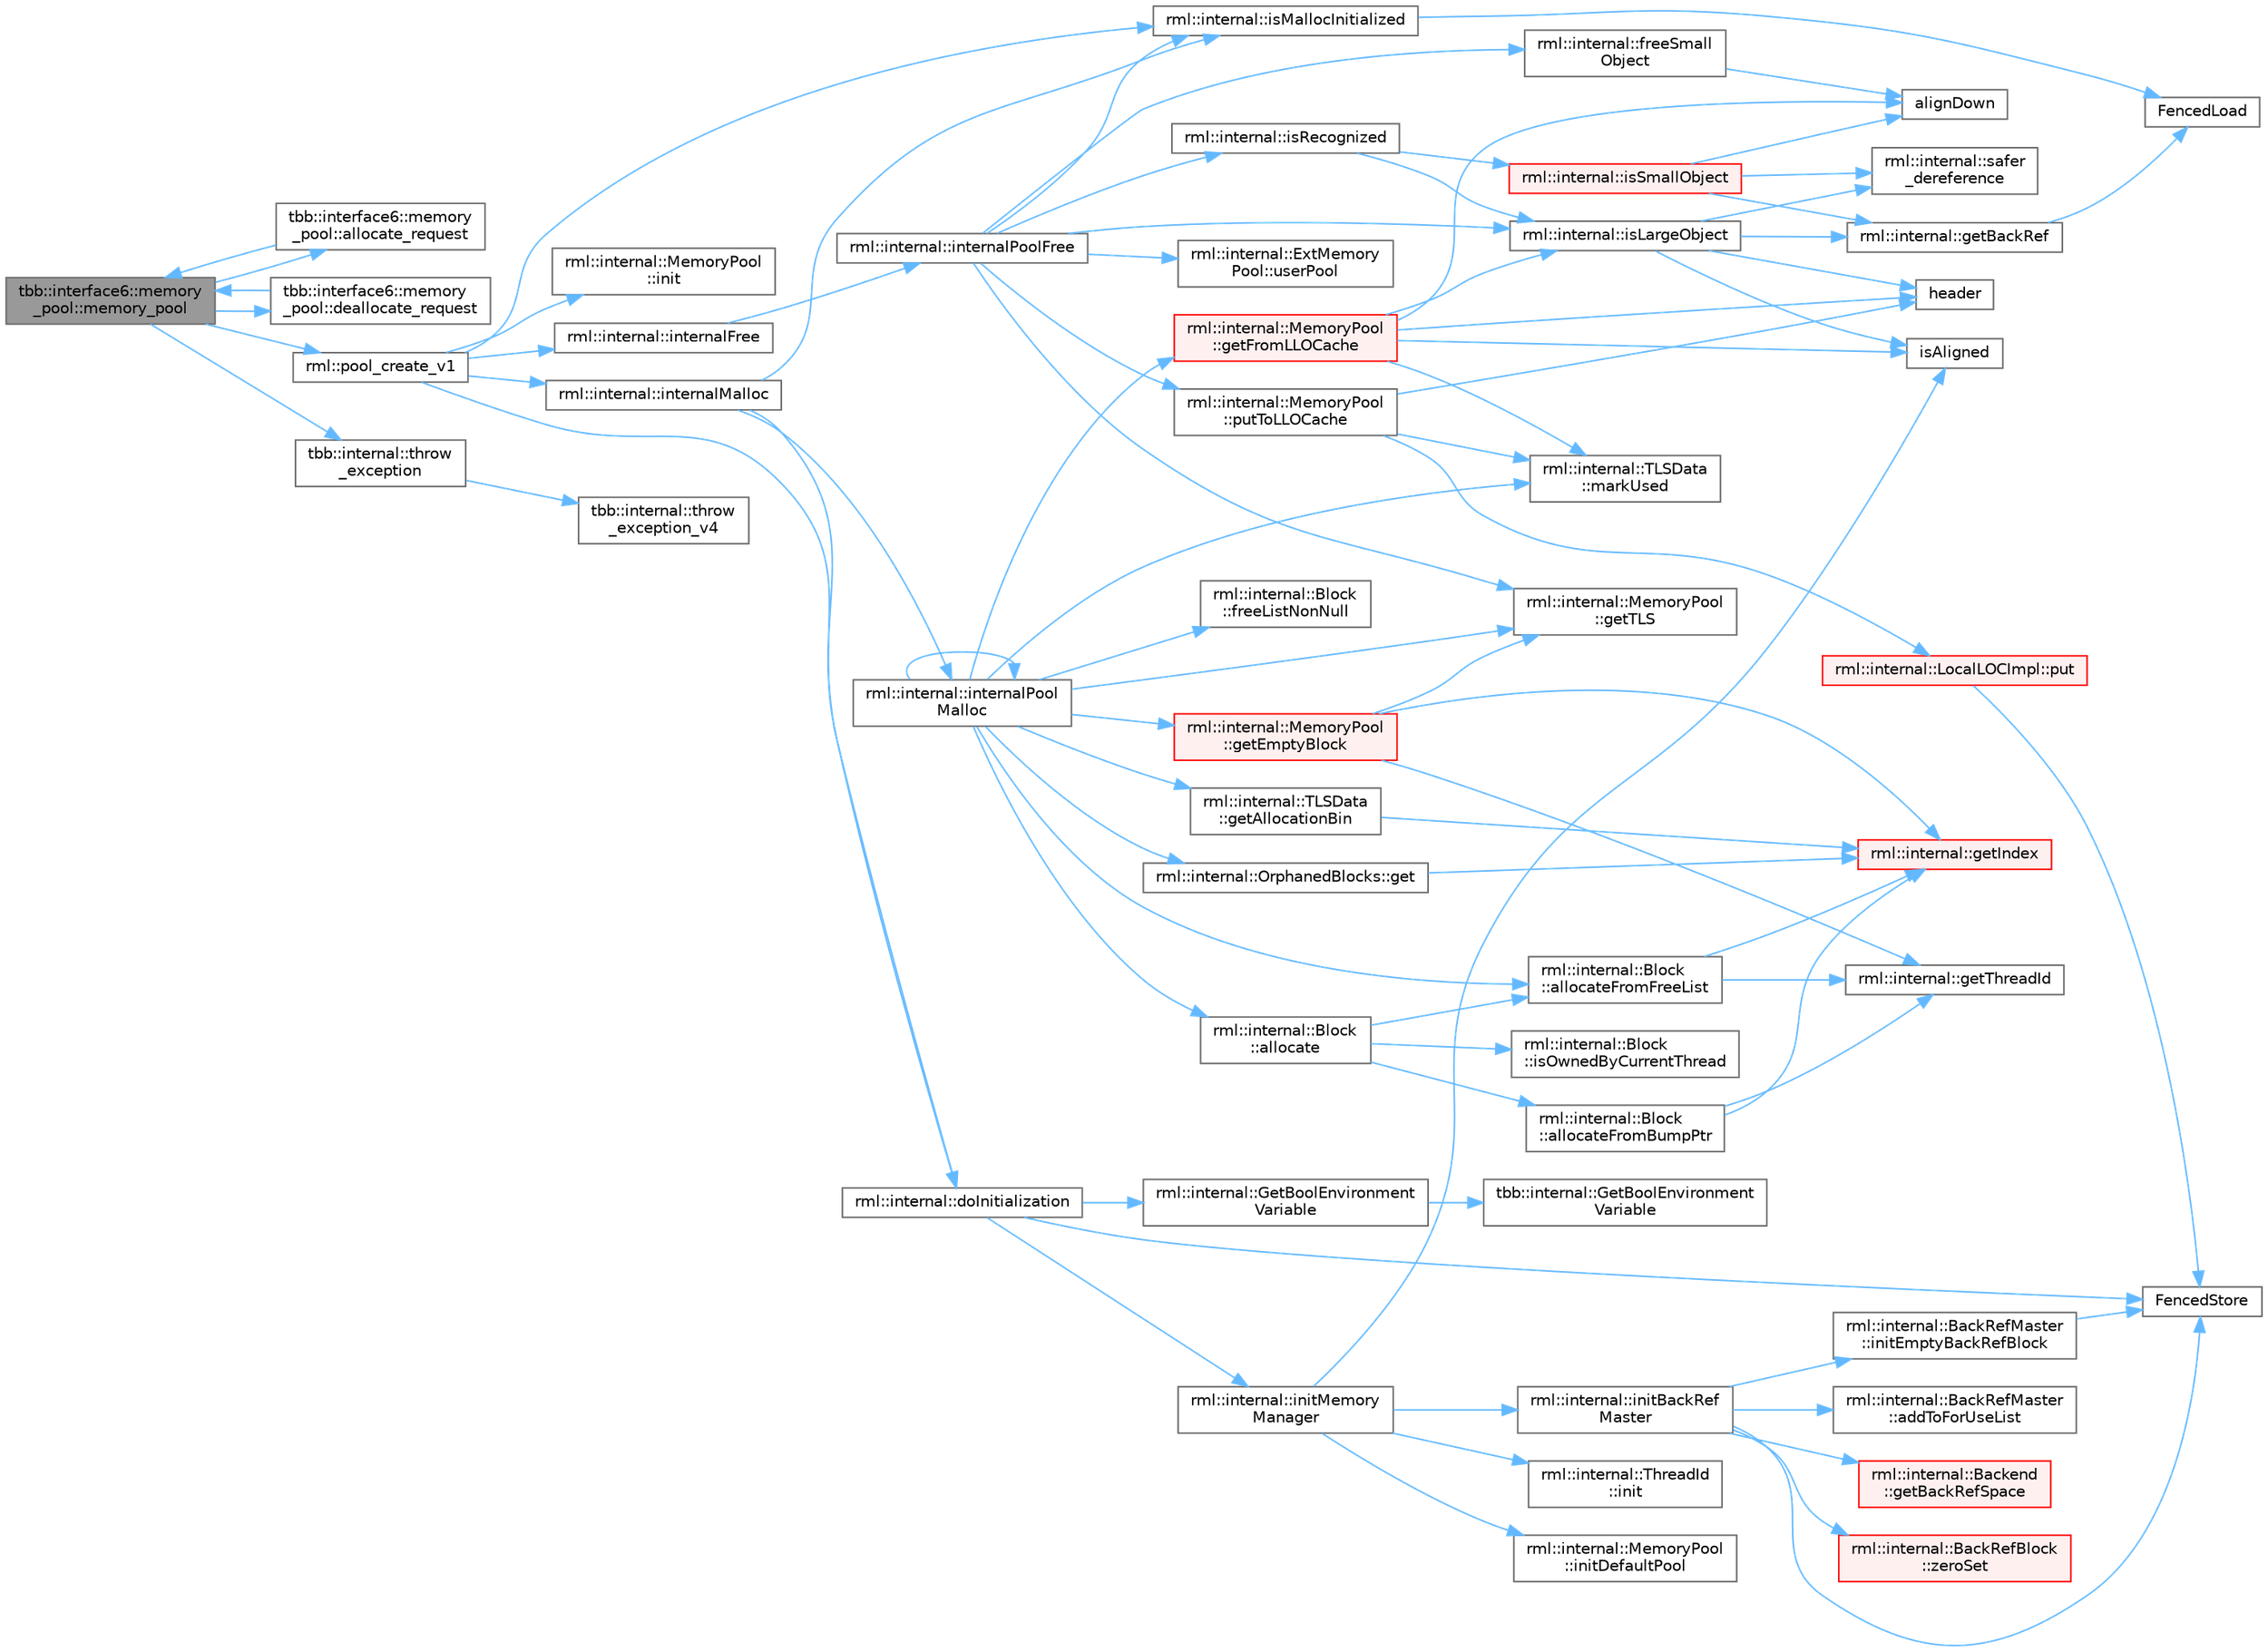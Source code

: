 digraph "tbb::interface6::memory_pool::memory_pool"
{
 // LATEX_PDF_SIZE
  bgcolor="transparent";
  edge [fontname=Helvetica,fontsize=10,labelfontname=Helvetica,labelfontsize=10];
  node [fontname=Helvetica,fontsize=10,shape=box,height=0.2,width=0.4];
  rankdir="LR";
  Node1 [id="Node000001",label="tbb::interface6::memory\l_pool::memory_pool",height=0.2,width=0.4,color="gray40", fillcolor="grey60", style="filled", fontcolor="black",tooltip="construct pool with underlying allocator"];
  Node1 -> Node2 [id="edge1_Node000001_Node000002",color="steelblue1",style="solid",tooltip=" "];
  Node2 [id="Node000002",label="tbb::interface6::memory\l_pool::allocate_request",height=0.2,width=0.4,color="grey40", fillcolor="white", style="filled",URL="$classtbb_1_1interface6_1_1memory__pool.html#af48a9c9ff00ad491319148b12b56f97f",tooltip=" "];
  Node2 -> Node1 [id="edge2_Node000002_Node000001",color="steelblue1",style="solid",tooltip=" "];
  Node1 -> Node3 [id="edge3_Node000001_Node000003",color="steelblue1",style="solid",tooltip=" "];
  Node3 [id="Node000003",label="tbb::interface6::memory\l_pool::deallocate_request",height=0.2,width=0.4,color="grey40", fillcolor="white", style="filled",URL="$classtbb_1_1interface6_1_1memory__pool.html#a9c6d98dbe71fe129fbc444edd899c0ee",tooltip=" "];
  Node3 -> Node1 [id="edge4_Node000003_Node000001",color="steelblue1",style="solid",tooltip=" "];
  Node1 -> Node4 [id="edge5_Node000001_Node000004",color="steelblue1",style="solid",tooltip=" "];
  Node4 [id="Node000004",label="rml::pool_create_v1",height=0.2,width=0.4,color="grey40", fillcolor="white", style="filled",URL="$namespacerml.html#a5c43cf02ddb1bdd7e9f5a806a2aef010",tooltip=" "];
  Node4 -> Node5 [id="edge6_Node000004_Node000005",color="steelblue1",style="solid",tooltip=" "];
  Node5 [id="Node000005",label="rml::internal::doInitialization",height=0.2,width=0.4,color="grey40", fillcolor="white", style="filled",URL="$namespacerml_1_1internal.html#aad59cc02d849210b00c8587544e44e20",tooltip="Ensures that initMemoryManager() is called once and only once."];
  Node5 -> Node6 [id="edge7_Node000005_Node000006",color="steelblue1",style="solid",tooltip=" "];
  Node6 [id="Node000006",label="FencedStore",height=0.2,width=0.4,color="grey40", fillcolor="white", style="filled",URL="$_synchronize_8h.html#a19886ee3899c0a2435ea9840116ea325",tooltip=" "];
  Node5 -> Node7 [id="edge8_Node000005_Node000007",color="steelblue1",style="solid",tooltip=" "];
  Node7 [id="Node000007",label="rml::internal::GetBoolEnvironment\lVariable",height=0.2,width=0.4,color="grey40", fillcolor="white", style="filled",URL="$namespacerml_1_1internal.html#acbf202195ce55902f2237ab9e8de3be5",tooltip=" "];
  Node7 -> Node8 [id="edge9_Node000007_Node000008",color="steelblue1",style="solid",tooltip=" "];
  Node8 [id="Node000008",label="tbb::internal::GetBoolEnvironment\lVariable",height=0.2,width=0.4,color="grey40", fillcolor="white", style="filled",URL="$namespacetbb_1_1internal.html#a97d6c00654cc85d4c072f1a082c8c28a",tooltip=" "];
  Node5 -> Node9 [id="edge10_Node000005_Node000009",color="steelblue1",style="solid",tooltip=" "];
  Node9 [id="Node000009",label="rml::internal::initMemory\lManager",height=0.2,width=0.4,color="grey40", fillcolor="white", style="filled",URL="$namespacerml_1_1internal.html#ab24be00d5e9e602105742c4b1c7903a4",tooltip=" "];
  Node9 -> Node10 [id="edge11_Node000009_Node000010",color="steelblue1",style="solid",tooltip=" "];
  Node10 [id="Node000010",label="rml::internal::ThreadId\l::init",height=0.2,width=0.4,color="grey40", fillcolor="white", style="filled",URL="$classrml_1_1internal_1_1_thread_id.html#a58d4cb2156367a2fc468f6daf5cbded2",tooltip=" "];
  Node9 -> Node11 [id="edge12_Node000009_Node000011",color="steelblue1",style="solid",tooltip=" "];
  Node11 [id="Node000011",label="rml::internal::initBackRef\lMaster",height=0.2,width=0.4,color="grey40", fillcolor="white", style="filled",URL="$namespacerml_1_1internal.html#a35c262cb0badff1e3b2a9df6357a344a",tooltip=" "];
  Node11 -> Node12 [id="edge13_Node000011_Node000012",color="steelblue1",style="solid",tooltip=" "];
  Node12 [id="Node000012",label="rml::internal::BackRefMaster\l::addToForUseList",height=0.2,width=0.4,color="grey40", fillcolor="white", style="filled",URL="$structrml_1_1internal_1_1_back_ref_master.html#a37ff8568740208b7e96498e34b02cfb0",tooltip=" "];
  Node11 -> Node6 [id="edge14_Node000011_Node000006",color="steelblue1",style="solid",tooltip=" "];
  Node11 -> Node13 [id="edge15_Node000011_Node000013",color="steelblue1",style="solid",tooltip=" "];
  Node13 [id="Node000013",label="rml::internal::Backend\l::getBackRefSpace",height=0.2,width=0.4,color="red", fillcolor="#FFF0F0", style="filled",URL="$classrml_1_1internal_1_1_backend.html#af43a5f0fc5038a3e60d58602b696af87",tooltip=" "];
  Node11 -> Node58 [id="edge16_Node000011_Node000058",color="steelblue1",style="solid",tooltip=" "];
  Node58 [id="Node000058",label="rml::internal::BackRefMaster\l::initEmptyBackRefBlock",height=0.2,width=0.4,color="grey40", fillcolor="white", style="filled",URL="$structrml_1_1internal_1_1_back_ref_master.html#a95aa7e0acc7e9849781dc1d4a73acd5c",tooltip=" "];
  Node58 -> Node6 [id="edge17_Node000058_Node000006",color="steelblue1",style="solid",tooltip=" "];
  Node11 -> Node59 [id="edge18_Node000011_Node000059",color="steelblue1",style="solid",tooltip=" "];
  Node59 [id="Node000059",label="rml::internal::BackRefBlock\l::zeroSet",height=0.2,width=0.4,color="red", fillcolor="#FFF0F0", style="filled",URL="$structrml_1_1internal_1_1_back_ref_block.html#a5ead9463c799a7dd21ce45a45df08972",tooltip=" "];
  Node9 -> Node61 [id="edge19_Node000009_Node000061",color="steelblue1",style="solid",tooltip=" "];
  Node61 [id="Node000061",label="rml::internal::MemoryPool\l::initDefaultPool",height=0.2,width=0.4,color="grey40", fillcolor="white", style="filled",URL="$classrml_1_1internal_1_1_memory_pool.html#add7381e97285946d931d763e07dee7e5",tooltip=" "];
  Node9 -> Node31 [id="edge20_Node000009_Node000031",color="steelblue1",style="solid",tooltip=" "];
  Node31 [id="Node000031",label="isAligned",height=0.2,width=0.4,color="grey40", fillcolor="white", style="filled",URL="$_customize_8h.html#a717f2c2c0501922cd654a5ebf49b287e",tooltip=" "];
  Node4 -> Node62 [id="edge21_Node000004_Node000062",color="steelblue1",style="solid",tooltip=" "];
  Node62 [id="Node000062",label="rml::internal::MemoryPool\l::init",height=0.2,width=0.4,color="grey40", fillcolor="white", style="filled",URL="$classrml_1_1internal_1_1_memory_pool.html#a7b9f97bc41fa9c3d5fb6d3e7bbe4180d",tooltip=" "];
  Node4 -> Node63 [id="edge22_Node000004_Node000063",color="steelblue1",style="solid",tooltip=" "];
  Node63 [id="Node000063",label="rml::internal::internalFree",height=0.2,width=0.4,color="grey40", fillcolor="white", style="filled",URL="$namespacerml_1_1internal.html#a91eeaa067e3fdf5618b5a65b8b368231",tooltip=" "];
  Node63 -> Node64 [id="edge23_Node000063_Node000064",color="steelblue1",style="solid",tooltip=" "];
  Node64 [id="Node000064",label="rml::internal::internalPoolFree",height=0.2,width=0.4,color="grey40", fillcolor="white", style="filled",URL="$namespacerml_1_1internal.html#a8bff2023b8463f38317c75980f21e0db",tooltip=" "];
  Node64 -> Node65 [id="edge24_Node000064_Node000065",color="steelblue1",style="solid",tooltip=" "];
  Node65 [id="Node000065",label="rml::internal::freeSmall\lObject",height=0.2,width=0.4,color="grey40", fillcolor="white", style="filled",URL="$namespacerml_1_1internal.html#adeac248637575859a6e8f733ba15060e",tooltip=" "];
  Node65 -> Node24 [id="edge25_Node000065_Node000024",color="steelblue1",style="solid",tooltip=" "];
  Node24 [id="Node000024",label="alignDown",height=0.2,width=0.4,color="grey40", fillcolor="white", style="filled",URL="$shared__utils_8h.html#ab3918cd2395835f90b78b96d4e1e2390",tooltip=" "];
  Node64 -> Node66 [id="edge26_Node000064_Node000066",color="steelblue1",style="solid",tooltip=" "];
  Node66 [id="Node000066",label="rml::internal::MemoryPool\l::getTLS",height=0.2,width=0.4,color="grey40", fillcolor="white", style="filled",URL="$classrml_1_1internal_1_1_memory_pool.html#acdf684e1b29c9d00886d97b909798488",tooltip=" "];
  Node64 -> Node67 [id="edge27_Node000064_Node000067",color="steelblue1",style="solid",tooltip=" "];
  Node67 [id="Node000067",label="rml::internal::isLargeObject",height=0.2,width=0.4,color="grey40", fillcolor="white", style="filled",URL="$namespacerml_1_1internal.html#a730f387568a0a522e003dca4246eb393",tooltip=" "];
  Node67 -> Node68 [id="edge28_Node000067_Node000068",color="steelblue1",style="solid",tooltip=" "];
  Node68 [id="Node000068",label="rml::internal::getBackRef",height=0.2,width=0.4,color="grey40", fillcolor="white", style="filled",URL="$namespacerml_1_1internal.html#a674d3a46d675ee1887142a9118f48927",tooltip=" "];
  Node68 -> Node20 [id="edge29_Node000068_Node000020",color="steelblue1",style="solid",tooltip=" "];
  Node20 [id="Node000020",label="FencedLoad",height=0.2,width=0.4,color="grey40", fillcolor="white", style="filled",URL="$_synchronize_8h.html#a0792980ea26344eaf2fc0a4112b5d848",tooltip=" "];
  Node67 -> Node69 [id="edge30_Node000067_Node000069",color="steelblue1",style="solid",tooltip=" "];
  Node69 [id="Node000069",label="header",height=0.2,width=0.4,color="grey40", fillcolor="white", style="filled",URL="$cblat1_8f.html#a410931b600854e6dd3e253731606117e",tooltip=" "];
  Node67 -> Node31 [id="edge31_Node000067_Node000031",color="steelblue1",style="solid",tooltip=" "];
  Node67 -> Node70 [id="edge32_Node000067_Node000070",color="steelblue1",style="solid",tooltip=" "];
  Node70 [id="Node000070",label="rml::internal::safer\l_dereference",height=0.2,width=0.4,color="grey40", fillcolor="white", style="filled",URL="$namespacerml_1_1internal.html#ad1ffc431b9c2d1e7109a72599d761792",tooltip=" "];
  Node64 -> Node71 [id="edge33_Node000064_Node000071",color="steelblue1",style="solid",tooltip=" "];
  Node71 [id="Node000071",label="rml::internal::isMallocInitialized",height=0.2,width=0.4,color="grey40", fillcolor="white", style="filled",URL="$namespacerml_1_1internal.html#a61c4d632ea815cbeea8ed0ee72e06ac7",tooltip=" "];
  Node71 -> Node20 [id="edge34_Node000071_Node000020",color="steelblue1",style="solid",tooltip=" "];
  Node64 -> Node72 [id="edge35_Node000064_Node000072",color="steelblue1",style="solid",tooltip=" "];
  Node72 [id="Node000072",label="rml::internal::isRecognized",height=0.2,width=0.4,color="grey40", fillcolor="white", style="filled",URL="$namespacerml_1_1internal.html#abe52e5f71a9571929c11e06738d0864f",tooltip=" "];
  Node72 -> Node67 [id="edge36_Node000072_Node000067",color="steelblue1",style="solid",tooltip=" "];
  Node72 -> Node73 [id="edge37_Node000072_Node000073",color="steelblue1",style="solid",tooltip=" "];
  Node73 [id="Node000073",label="rml::internal::isSmallObject",height=0.2,width=0.4,color="red", fillcolor="#FFF0F0", style="filled",URL="$namespacerml_1_1internal.html#a44371ad68e0e7931776e8e128764ae79",tooltip=" "];
  Node73 -> Node24 [id="edge38_Node000073_Node000024",color="steelblue1",style="solid",tooltip=" "];
  Node73 -> Node68 [id="edge39_Node000073_Node000068",color="steelblue1",style="solid",tooltip=" "];
  Node73 -> Node70 [id="edge40_Node000073_Node000070",color="steelblue1",style="solid",tooltip=" "];
  Node64 -> Node80 [id="edge41_Node000064_Node000080",color="steelblue1",style="solid",tooltip=" "];
  Node80 [id="Node000080",label="rml::internal::MemoryPool\l::putToLLOCache",height=0.2,width=0.4,color="grey40", fillcolor="white", style="filled",URL="$classrml_1_1internal_1_1_memory_pool.html#aedf33ac6b570a3847f86ad528de00149",tooltip=" "];
  Node80 -> Node69 [id="edge42_Node000080_Node000069",color="steelblue1",style="solid",tooltip=" "];
  Node80 -> Node81 [id="edge43_Node000080_Node000081",color="steelblue1",style="solid",tooltip=" "];
  Node81 [id="Node000081",label="rml::internal::TLSData\l::markUsed",height=0.2,width=0.4,color="grey40", fillcolor="white", style="filled",URL="$classrml_1_1internal_1_1_t_l_s_data.html#afabda6a63ddb1942d1d5a7a06f41e2ae",tooltip=" "];
  Node80 -> Node82 [id="edge44_Node000080_Node000082",color="steelblue1",style="solid",tooltip=" "];
  Node82 [id="Node000082",label="rml::internal::LocalLOCImpl::put",height=0.2,width=0.4,color="red", fillcolor="#FFF0F0", style="filled",URL="$classrml_1_1internal_1_1_local_l_o_c_impl.html#a40f0e9cea1a99d95d786f52e2dc8add9",tooltip=" "];
  Node82 -> Node6 [id="edge45_Node000082_Node000006",color="steelblue1",style="solid",tooltip=" "];
  Node64 -> Node85 [id="edge46_Node000064_Node000085",color="steelblue1",style="solid",tooltip=" "];
  Node85 [id="Node000085",label="rml::internal::ExtMemory\lPool::userPool",height=0.2,width=0.4,color="grey40", fillcolor="white", style="filled",URL="$structrml_1_1internal_1_1_ext_memory_pool.html#a6f02801fa5ba692cf62457c0a80079cc",tooltip=" "];
  Node4 -> Node86 [id="edge47_Node000004_Node000086",color="steelblue1",style="solid",tooltip=" "];
  Node86 [id="Node000086",label="rml::internal::internalMalloc",height=0.2,width=0.4,color="grey40", fillcolor="white", style="filled",URL="$namespacerml_1_1internal.html#a19b0fbc5aaa4b08cc412bb5777b01f89",tooltip=" "];
  Node86 -> Node5 [id="edge48_Node000086_Node000005",color="steelblue1",style="solid",tooltip=" "];
  Node86 -> Node87 [id="edge49_Node000086_Node000087",color="steelblue1",style="solid",tooltip=" "];
  Node87 [id="Node000087",label="rml::internal::internalPool\lMalloc",height=0.2,width=0.4,color="grey40", fillcolor="white", style="filled",URL="$namespacerml_1_1internal.html#a341c0310d4c1374c96acc18cd37eba26",tooltip=" "];
  Node87 -> Node88 [id="edge50_Node000087_Node000088",color="steelblue1",style="solid",tooltip=" "];
  Node88 [id="Node000088",label="rml::internal::Block\l::allocate",height=0.2,width=0.4,color="grey40", fillcolor="white", style="filled",URL="$classrml_1_1internal_1_1_block.html#ab304c726e184fcd2cad31e30306e07ab",tooltip=" "];
  Node88 -> Node89 [id="edge51_Node000088_Node000089",color="steelblue1",style="solid",tooltip=" "];
  Node89 [id="Node000089",label="rml::internal::Block\l::allocateFromBumpPtr",height=0.2,width=0.4,color="grey40", fillcolor="white", style="filled",URL="$classrml_1_1internal_1_1_block.html#a15badeb7c104a8f860a7375ed648a43e",tooltip=" "];
  Node89 -> Node90 [id="edge52_Node000089_Node000090",color="steelblue1",style="solid",tooltip=" "];
  Node90 [id="Node000090",label="rml::internal::getIndex",height=0.2,width=0.4,color="red", fillcolor="#FFF0F0", style="filled",URL="$namespacerml_1_1internal.html#a70dcd761b867baccb7ffdb087e52e215",tooltip=" "];
  Node89 -> Node94 [id="edge53_Node000089_Node000094",color="steelblue1",style="solid",tooltip=" "];
  Node94 [id="Node000094",label="rml::internal::getThreadId",height=0.2,width=0.4,color="grey40", fillcolor="white", style="filled",URL="$namespacerml_1_1internal.html#a2877b2db91c23b8b7eb1d37891c40b2b",tooltip=" "];
  Node88 -> Node95 [id="edge54_Node000088_Node000095",color="steelblue1",style="solid",tooltip=" "];
  Node95 [id="Node000095",label="rml::internal::Block\l::allocateFromFreeList",height=0.2,width=0.4,color="grey40", fillcolor="white", style="filled",URL="$classrml_1_1internal_1_1_block.html#a49c5382153edd22b031869f0a822f9f2",tooltip=" "];
  Node95 -> Node90 [id="edge55_Node000095_Node000090",color="steelblue1",style="solid",tooltip=" "];
  Node95 -> Node94 [id="edge56_Node000095_Node000094",color="steelblue1",style="solid",tooltip=" "];
  Node88 -> Node96 [id="edge57_Node000088_Node000096",color="steelblue1",style="solid",tooltip=" "];
  Node96 [id="Node000096",label="rml::internal::Block\l::isOwnedByCurrentThread",height=0.2,width=0.4,color="grey40", fillcolor="white", style="filled",URL="$classrml_1_1internal_1_1_block.html#a764948ac32e7d5689a755e4af99308e2",tooltip=" "];
  Node87 -> Node95 [id="edge58_Node000087_Node000095",color="steelblue1",style="solid",tooltip=" "];
  Node87 -> Node97 [id="edge59_Node000087_Node000097",color="steelblue1",style="solid",tooltip=" "];
  Node97 [id="Node000097",label="rml::internal::Block\l::freeListNonNull",height=0.2,width=0.4,color="grey40", fillcolor="white", style="filled",URL="$classrml_1_1internal_1_1_block.html#a624decb3bf1a4f7ab0b66e3ae0fb1324",tooltip=" "];
  Node87 -> Node98 [id="edge60_Node000087_Node000098",color="steelblue1",style="solid",tooltip=" "];
  Node98 [id="Node000098",label="rml::internal::OrphanedBlocks::get",height=0.2,width=0.4,color="grey40", fillcolor="white", style="filled",URL="$classrml_1_1internal_1_1_orphaned_blocks.html#a3ed9f9cf98cd6c788195e57408c5ed26",tooltip=" "];
  Node98 -> Node90 [id="edge61_Node000098_Node000090",color="steelblue1",style="solid",tooltip=" "];
  Node87 -> Node99 [id="edge62_Node000087_Node000099",color="steelblue1",style="solid",tooltip=" "];
  Node99 [id="Node000099",label="rml::internal::TLSData\l::getAllocationBin",height=0.2,width=0.4,color="grey40", fillcolor="white", style="filled",URL="$classrml_1_1internal_1_1_t_l_s_data.html#a26c607a6304c0fa325c6604cf7c767ea",tooltip=" "];
  Node99 -> Node90 [id="edge63_Node000099_Node000090",color="steelblue1",style="solid",tooltip=" "];
  Node87 -> Node100 [id="edge64_Node000087_Node000100",color="steelblue1",style="solid",tooltip=" "];
  Node100 [id="Node000100",label="rml::internal::MemoryPool\l::getEmptyBlock",height=0.2,width=0.4,color="red", fillcolor="#FFF0F0", style="filled",URL="$classrml_1_1internal_1_1_memory_pool.html#a16261e62d2c6418981ade9a7ea23d5d0",tooltip=" "];
  Node100 -> Node90 [id="edge65_Node000100_Node000090",color="steelblue1",style="solid",tooltip=" "];
  Node100 -> Node94 [id="edge66_Node000100_Node000094",color="steelblue1",style="solid",tooltip=" "];
  Node100 -> Node66 [id="edge67_Node000100_Node000066",color="steelblue1",style="solid",tooltip=" "];
  Node87 -> Node105 [id="edge68_Node000087_Node000105",color="steelblue1",style="solid",tooltip=" "];
  Node105 [id="Node000105",label="rml::internal::MemoryPool\l::getFromLLOCache",height=0.2,width=0.4,color="red", fillcolor="#FFF0F0", style="filled",URL="$classrml_1_1internal_1_1_memory_pool.html#af1f6175add16b2b950447b8b4c6bf491",tooltip=" "];
  Node105 -> Node24 [id="edge69_Node000105_Node000024",color="steelblue1",style="solid",tooltip=" "];
  Node105 -> Node69 [id="edge70_Node000105_Node000069",color="steelblue1",style="solid",tooltip=" "];
  Node105 -> Node31 [id="edge71_Node000105_Node000031",color="steelblue1",style="solid",tooltip=" "];
  Node105 -> Node67 [id="edge72_Node000105_Node000067",color="steelblue1",style="solid",tooltip=" "];
  Node105 -> Node81 [id="edge73_Node000105_Node000081",color="steelblue1",style="solid",tooltip=" "];
  Node87 -> Node66 [id="edge74_Node000087_Node000066",color="steelblue1",style="solid",tooltip=" "];
  Node87 -> Node87 [id="edge75_Node000087_Node000087",color="steelblue1",style="solid",tooltip=" "];
  Node87 -> Node81 [id="edge76_Node000087_Node000081",color="steelblue1",style="solid",tooltip=" "];
  Node86 -> Node71 [id="edge77_Node000086_Node000071",color="steelblue1",style="solid",tooltip=" "];
  Node4 -> Node71 [id="edge78_Node000004_Node000071",color="steelblue1",style="solid",tooltip=" "];
  Node1 -> Node109 [id="edge79_Node000001_Node000109",color="steelblue1",style="solid",tooltip=" "];
  Node109 [id="Node000109",label="tbb::internal::throw\l_exception",height=0.2,width=0.4,color="grey40", fillcolor="white", style="filled",URL="$namespacetbb_1_1internal.html#a61a681f9fd15fdb055f7725d6416ddf4",tooltip="Versionless convenience wrapper for throw_exception_v4()"];
  Node109 -> Node110 [id="edge80_Node000109_Node000110",color="steelblue1",style="solid",tooltip=" "];
  Node110 [id="Node000110",label="tbb::internal::throw\l_exception_v4",height=0.2,width=0.4,color="grey40", fillcolor="white", style="filled",URL="$namespacetbb_1_1internal.html#adccc1f69ee5a85094eb6a5f9fbac89d7",tooltip="Gathers all throw operators in one place."];
}
